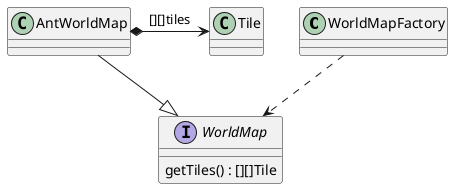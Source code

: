 @startuml
'https://plantuml.com/class-diagram

class WorldMapFactory {
}
interface WorldMap {
    getTiles() : [][]Tile
}
class AntWorldMap {
}
class Tile {
}

WorldMapFactory -[dashed]-> WorldMap
AntWorldMap *-> Tile : [][]tiles
AntWorldMap --|> WorldMap

@enduml